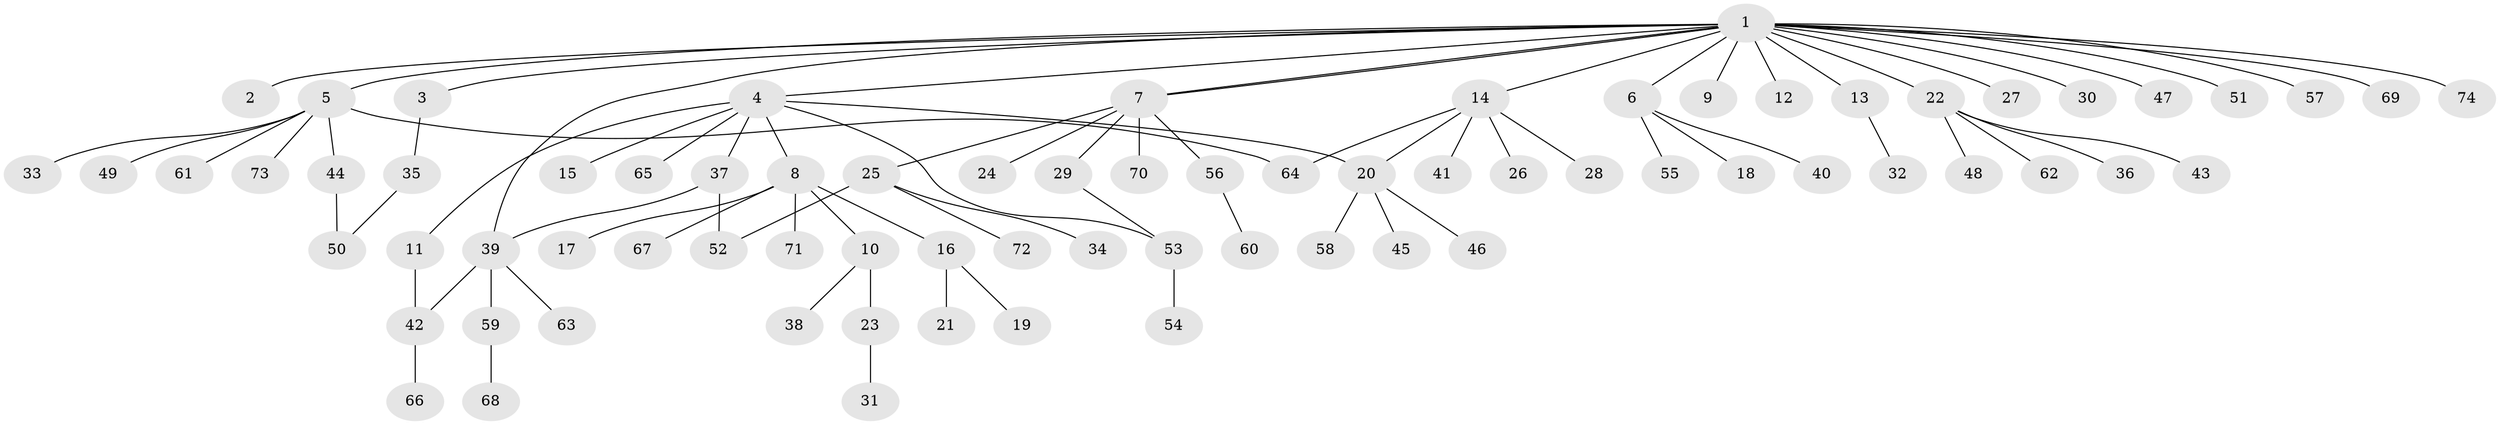 // Generated by graph-tools (version 1.1) at 2025/11/02/27/25 16:11:11]
// undirected, 74 vertices, 81 edges
graph export_dot {
graph [start="1"]
  node [color=gray90,style=filled];
  1;
  2;
  3;
  4;
  5;
  6;
  7;
  8;
  9;
  10;
  11;
  12;
  13;
  14;
  15;
  16;
  17;
  18;
  19;
  20;
  21;
  22;
  23;
  24;
  25;
  26;
  27;
  28;
  29;
  30;
  31;
  32;
  33;
  34;
  35;
  36;
  37;
  38;
  39;
  40;
  41;
  42;
  43;
  44;
  45;
  46;
  47;
  48;
  49;
  50;
  51;
  52;
  53;
  54;
  55;
  56;
  57;
  58;
  59;
  60;
  61;
  62;
  63;
  64;
  65;
  66;
  67;
  68;
  69;
  70;
  71;
  72;
  73;
  74;
  1 -- 2;
  1 -- 3;
  1 -- 4;
  1 -- 5;
  1 -- 6;
  1 -- 7;
  1 -- 7;
  1 -- 9;
  1 -- 12;
  1 -- 13;
  1 -- 14;
  1 -- 22;
  1 -- 27;
  1 -- 30;
  1 -- 39;
  1 -- 47;
  1 -- 51;
  1 -- 57;
  1 -- 69;
  1 -- 74;
  3 -- 35;
  4 -- 8;
  4 -- 11;
  4 -- 15;
  4 -- 20;
  4 -- 37;
  4 -- 53;
  4 -- 65;
  5 -- 33;
  5 -- 44;
  5 -- 49;
  5 -- 61;
  5 -- 64;
  5 -- 73;
  6 -- 18;
  6 -- 40;
  6 -- 55;
  7 -- 24;
  7 -- 25;
  7 -- 29;
  7 -- 56;
  7 -- 70;
  8 -- 10;
  8 -- 16;
  8 -- 17;
  8 -- 67;
  8 -- 71;
  10 -- 23;
  10 -- 38;
  11 -- 42;
  13 -- 32;
  14 -- 20;
  14 -- 26;
  14 -- 28;
  14 -- 41;
  14 -- 64;
  16 -- 19;
  16 -- 21;
  20 -- 45;
  20 -- 46;
  20 -- 58;
  22 -- 36;
  22 -- 43;
  22 -- 48;
  22 -- 62;
  23 -- 31;
  25 -- 34;
  25 -- 52;
  25 -- 72;
  29 -- 53;
  35 -- 50;
  37 -- 39;
  37 -- 52;
  39 -- 42;
  39 -- 59;
  39 -- 63;
  42 -- 66;
  44 -- 50;
  53 -- 54;
  56 -- 60;
  59 -- 68;
}

